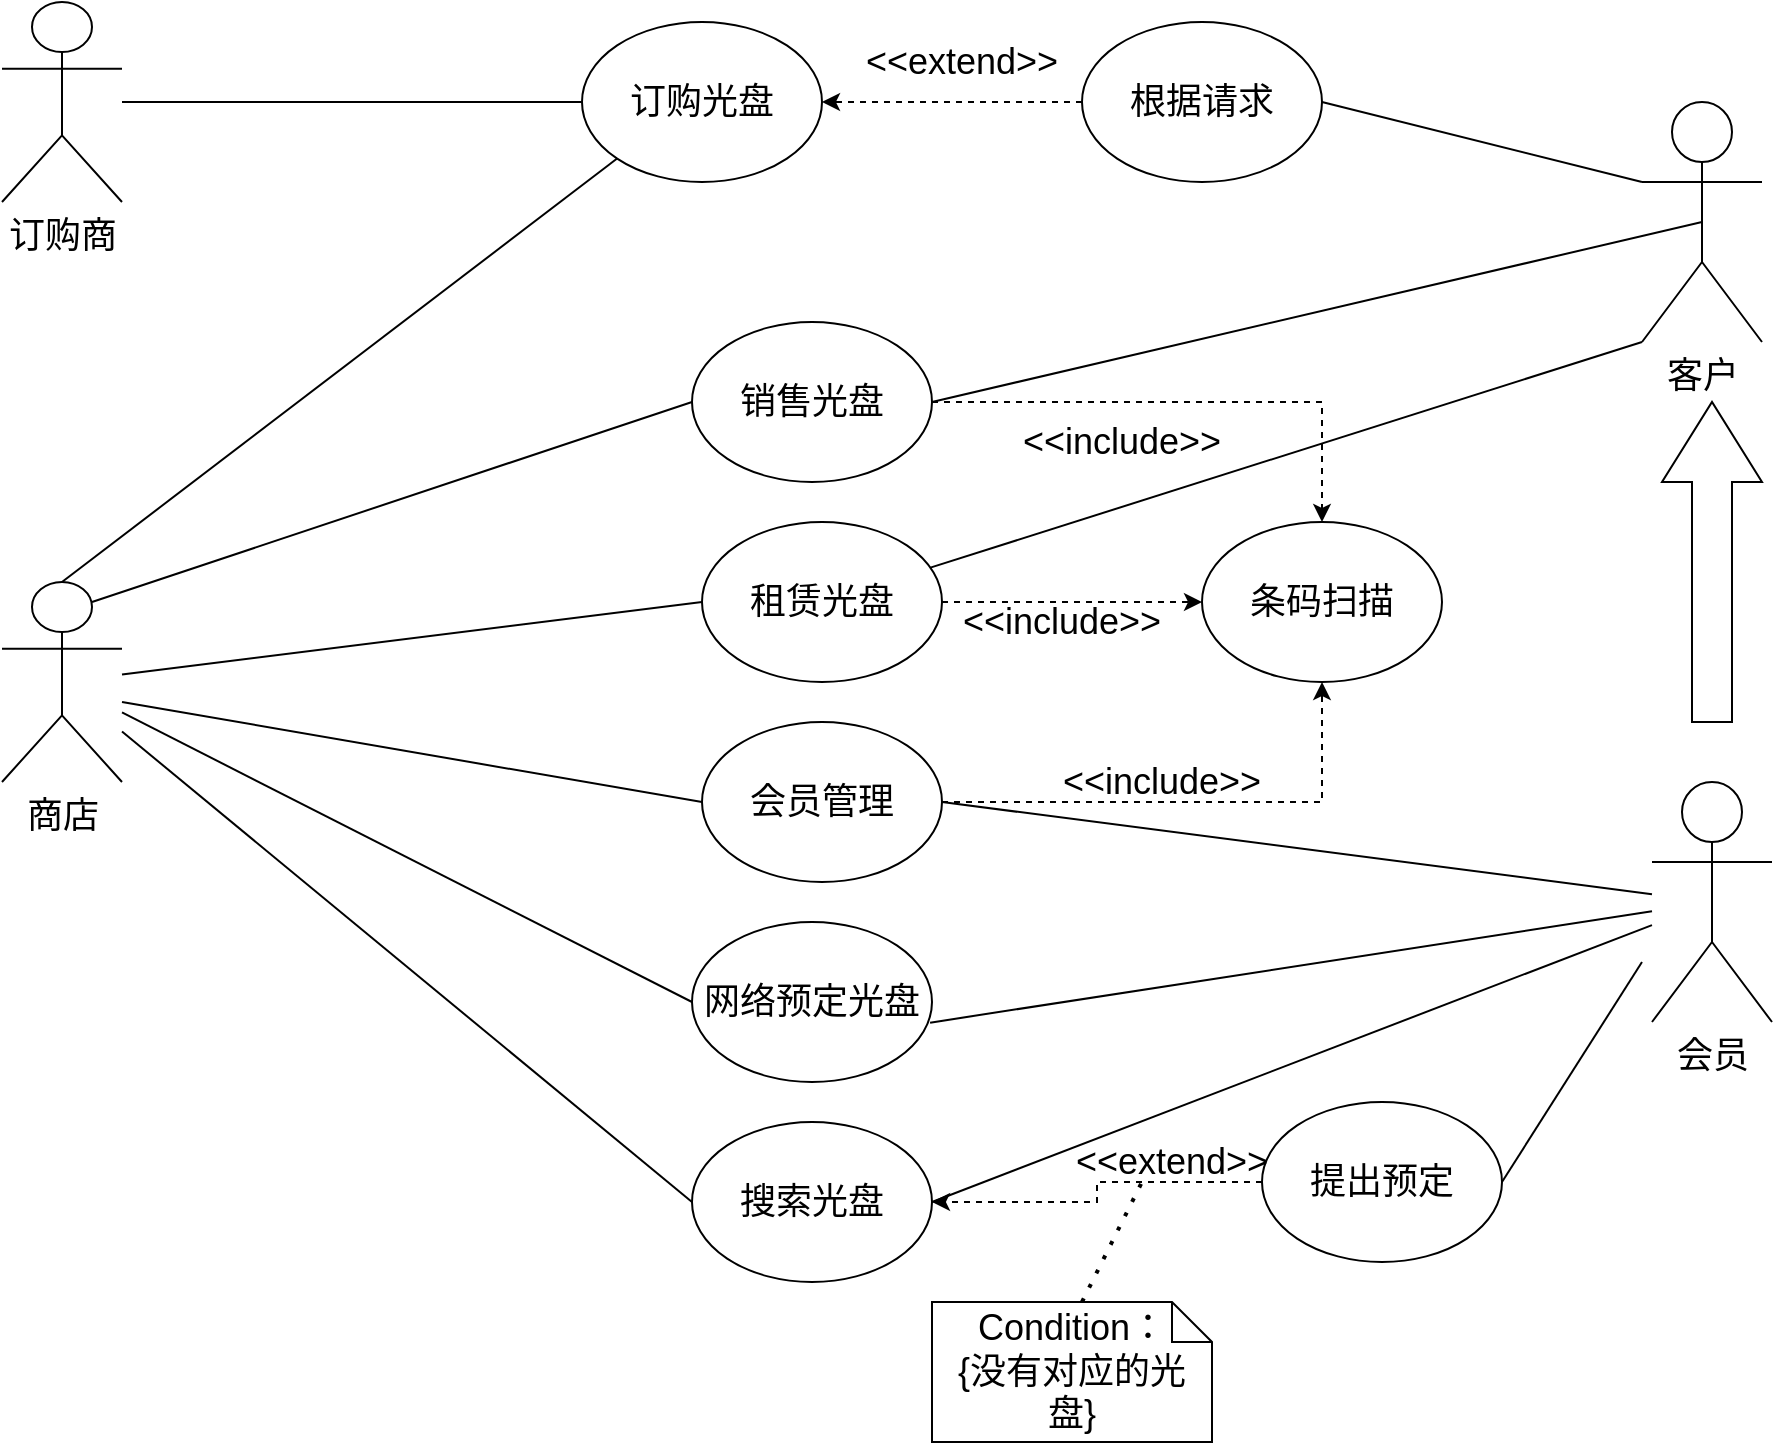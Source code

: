 <mxfile version="13.8.0" type="github">
  <diagram id="c6erBWY19_j7oDsIYQfM" name="Page-1">
    <mxGraphModel dx="1730" dy="975" grid="1" gridSize="10" guides="1" tooltips="1" connect="1" arrows="1" fold="1" page="1" pageScale="1" pageWidth="1169" pageHeight="827" math="0" shadow="0">
      <root>
        <mxCell id="0" />
        <mxCell id="1" parent="0" />
        <mxCell id="PijAwY5Fn_rKkuU7mWet-1" value="&lt;font style=&quot;font-size: 18px&quot;&gt;订购商&lt;/font&gt;" style="shape=umlActor;verticalLabelPosition=bottom;verticalAlign=top;html=1;outlineConnect=0;" vertex="1" parent="1">
          <mxGeometry x="120" y="80" width="60" height="100" as="geometry" />
        </mxCell>
        <mxCell id="PijAwY5Fn_rKkuU7mWet-4" value="&lt;font style=&quot;font-size: 18px&quot;&gt;商店&lt;/font&gt;" style="shape=umlActor;verticalLabelPosition=bottom;verticalAlign=top;html=1;outlineConnect=0;" vertex="1" parent="1">
          <mxGeometry x="120" y="370" width="60" height="100" as="geometry" />
        </mxCell>
        <mxCell id="PijAwY5Fn_rKkuU7mWet-5" value="&lt;font style=&quot;font-size: 18px&quot;&gt;客户&lt;/font&gt;" style="shape=umlActor;verticalLabelPosition=bottom;verticalAlign=top;html=1;outlineConnect=0;" vertex="1" parent="1">
          <mxGeometry x="940" y="130" width="60" height="120" as="geometry" />
        </mxCell>
        <mxCell id="PijAwY5Fn_rKkuU7mWet-6" value="&lt;font style=&quot;font-size: 18px&quot;&gt;会员&lt;/font&gt;" style="shape=umlActor;verticalLabelPosition=bottom;verticalAlign=top;html=1;outlineConnect=0;" vertex="1" parent="1">
          <mxGeometry x="945" y="470" width="60" height="120" as="geometry" />
        </mxCell>
        <mxCell id="PijAwY5Fn_rKkuU7mWet-21" value="" style="html=1;shadow=0;dashed=0;align=center;verticalAlign=middle;shape=mxgraph.arrows2.arrow;dy=0.6;dx=40;direction=north;notch=0;" vertex="1" parent="1">
          <mxGeometry x="950" y="280" width="50" height="160" as="geometry" />
        </mxCell>
        <mxCell id="PijAwY5Fn_rKkuU7mWet-22" value="&lt;font style=&quot;font-size: 18px;&quot;&gt;订购光盘&lt;/font&gt;" style="ellipse;whiteSpace=wrap;html=1;fontSize=18;" vertex="1" parent="1">
          <mxGeometry x="410" y="90" width="120" height="80" as="geometry" />
        </mxCell>
        <mxCell id="PijAwY5Fn_rKkuU7mWet-36" style="edgeStyle=orthogonalEdgeStyle;rounded=0;orthogonalLoop=1;jettySize=auto;html=1;entryX=1;entryY=0.5;entryDx=0;entryDy=0;fontSize=18;dashed=1;" edge="1" parent="1" source="PijAwY5Fn_rKkuU7mWet-23" target="PijAwY5Fn_rKkuU7mWet-22">
          <mxGeometry relative="1" as="geometry" />
        </mxCell>
        <mxCell id="PijAwY5Fn_rKkuU7mWet-23" value="根据请求" style="ellipse;whiteSpace=wrap;html=1;fontSize=18;" vertex="1" parent="1">
          <mxGeometry x="660" y="90" width="120" height="80" as="geometry" />
        </mxCell>
        <mxCell id="PijAwY5Fn_rKkuU7mWet-66" style="edgeStyle=orthogonalEdgeStyle;rounded=0;orthogonalLoop=1;jettySize=auto;html=1;fontSize=18;dashed=1;" edge="1" parent="1" source="PijAwY5Fn_rKkuU7mWet-24" target="PijAwY5Fn_rKkuU7mWet-61">
          <mxGeometry relative="1" as="geometry" />
        </mxCell>
        <mxCell id="PijAwY5Fn_rKkuU7mWet-24" value="销售光盘" style="ellipse;whiteSpace=wrap;html=1;fontSize=18;" vertex="1" parent="1">
          <mxGeometry x="465" y="240" width="120" height="80" as="geometry" />
        </mxCell>
        <mxCell id="PijAwY5Fn_rKkuU7mWet-67" style="edgeStyle=orthogonalEdgeStyle;rounded=0;orthogonalLoop=1;jettySize=auto;html=1;fontSize=18;dashed=1;" edge="1" parent="1" source="PijAwY5Fn_rKkuU7mWet-25" target="PijAwY5Fn_rKkuU7mWet-61">
          <mxGeometry relative="1" as="geometry" />
        </mxCell>
        <mxCell id="PijAwY5Fn_rKkuU7mWet-25" value="租赁光盘" style="ellipse;whiteSpace=wrap;html=1;fontSize=18;" vertex="1" parent="1">
          <mxGeometry x="470" y="340" width="120" height="80" as="geometry" />
        </mxCell>
        <mxCell id="PijAwY5Fn_rKkuU7mWet-26" value="网络预定光盘" style="ellipse;whiteSpace=wrap;html=1;fontSize=18;" vertex="1" parent="1">
          <mxGeometry x="465" y="540" width="120" height="80" as="geometry" />
        </mxCell>
        <mxCell id="PijAwY5Fn_rKkuU7mWet-27" value="搜索光盘" style="ellipse;whiteSpace=wrap;html=1;fontSize=18;" vertex="1" parent="1">
          <mxGeometry x="465" y="640" width="120" height="80" as="geometry" />
        </mxCell>
        <mxCell id="PijAwY5Fn_rKkuU7mWet-57" style="edgeStyle=orthogonalEdgeStyle;rounded=0;orthogonalLoop=1;jettySize=auto;html=1;fontSize=18;dashed=1;" edge="1" parent="1" source="PijAwY5Fn_rKkuU7mWet-28" target="PijAwY5Fn_rKkuU7mWet-27">
          <mxGeometry relative="1" as="geometry" />
        </mxCell>
        <mxCell id="PijAwY5Fn_rKkuU7mWet-28" value="提出预定" style="ellipse;whiteSpace=wrap;html=1;fontSize=18;" vertex="1" parent="1">
          <mxGeometry x="750" y="630" width="120" height="80" as="geometry" />
        </mxCell>
        <mxCell id="PijAwY5Fn_rKkuU7mWet-30" value="Condition：&lt;br style=&quot;font-size: 18px;&quot;&gt;{没有对应的光盘}" style="shape=note;size=20;whiteSpace=wrap;html=1;fontSize=18;" vertex="1" parent="1">
          <mxGeometry x="585" y="730" width="140" height="70" as="geometry" />
        </mxCell>
        <mxCell id="PijAwY5Fn_rKkuU7mWet-38" value="&lt;font style=&quot;font-size: 18px&quot;&gt;&amp;lt;&amp;lt;extend&amp;gt;&amp;gt;&lt;/font&gt;" style="text;html=1;strokeColor=none;fillColor=none;align=center;verticalAlign=middle;whiteSpace=wrap;rounded=0;fontSize=18;" vertex="1" parent="1">
          <mxGeometry x="580" y="100" width="40" height="20" as="geometry" />
        </mxCell>
        <mxCell id="PijAwY5Fn_rKkuU7mWet-42" value="" style="endArrow=none;html=1;fontSize=18;entryX=0;entryY=1;entryDx=0;entryDy=0;entryPerimeter=0;" edge="1" parent="1" source="PijAwY5Fn_rKkuU7mWet-25" target="PijAwY5Fn_rKkuU7mWet-5">
          <mxGeometry width="50" height="50" relative="1" as="geometry">
            <mxPoint x="680" y="380" as="sourcePoint" />
            <mxPoint x="730" y="330" as="targetPoint" />
          </mxGeometry>
        </mxCell>
        <mxCell id="PijAwY5Fn_rKkuU7mWet-43" value="" style="endArrow=none;html=1;fontSize=18;exitX=1;exitY=0.5;exitDx=0;exitDy=0;entryX=0.5;entryY=0.5;entryDx=0;entryDy=0;entryPerimeter=0;" edge="1" parent="1" source="PijAwY5Fn_rKkuU7mWet-24" target="PijAwY5Fn_rKkuU7mWet-5">
          <mxGeometry width="50" height="50" relative="1" as="geometry">
            <mxPoint x="620" y="300" as="sourcePoint" />
            <mxPoint x="670" y="250" as="targetPoint" />
          </mxGeometry>
        </mxCell>
        <mxCell id="PijAwY5Fn_rKkuU7mWet-44" value="" style="endArrow=none;html=1;fontSize=18;exitX=1;exitY=0.5;exitDx=0;exitDy=0;entryX=0;entryY=0.333;entryDx=0;entryDy=0;entryPerimeter=0;" edge="1" parent="1" source="PijAwY5Fn_rKkuU7mWet-23" target="PijAwY5Fn_rKkuU7mWet-5">
          <mxGeometry width="50" height="50" relative="1" as="geometry">
            <mxPoint x="850" y="150" as="sourcePoint" />
            <mxPoint x="900" y="100" as="targetPoint" />
          </mxGeometry>
        </mxCell>
        <mxCell id="PijAwY5Fn_rKkuU7mWet-45" value="" style="endArrow=none;html=1;fontSize=18;entryX=0;entryY=0.5;entryDx=0;entryDy=0;" edge="1" parent="1" source="PijAwY5Fn_rKkuU7mWet-4" target="PijAwY5Fn_rKkuU7mWet-25">
          <mxGeometry width="50" height="50" relative="1" as="geometry">
            <mxPoint x="310" y="450" as="sourcePoint" />
            <mxPoint x="360" y="400" as="targetPoint" />
          </mxGeometry>
        </mxCell>
        <mxCell id="PijAwY5Fn_rKkuU7mWet-46" value="" style="endArrow=none;html=1;fontSize=18;exitX=0.75;exitY=0.1;exitDx=0;exitDy=0;exitPerimeter=0;entryX=0;entryY=0.5;entryDx=0;entryDy=0;" edge="1" parent="1" source="PijAwY5Fn_rKkuU7mWet-4" target="PijAwY5Fn_rKkuU7mWet-24">
          <mxGeometry width="50" height="50" relative="1" as="geometry">
            <mxPoint x="360" y="360" as="sourcePoint" />
            <mxPoint x="410" y="310" as="targetPoint" />
          </mxGeometry>
        </mxCell>
        <mxCell id="PijAwY5Fn_rKkuU7mWet-47" value="" style="endArrow=none;html=1;fontSize=18;exitX=0.5;exitY=0;exitDx=0;exitDy=0;exitPerimeter=0;entryX=0;entryY=1;entryDx=0;entryDy=0;" edge="1" parent="1" source="PijAwY5Fn_rKkuU7mWet-4" target="PijAwY5Fn_rKkuU7mWet-22">
          <mxGeometry width="50" height="50" relative="1" as="geometry">
            <mxPoint x="200" y="280" as="sourcePoint" />
            <mxPoint x="250" y="230" as="targetPoint" />
          </mxGeometry>
        </mxCell>
        <mxCell id="PijAwY5Fn_rKkuU7mWet-48" value="" style="endArrow=none;html=1;fontSize=18;entryX=0;entryY=0.5;entryDx=0;entryDy=0;" edge="1" parent="1" source="PijAwY5Fn_rKkuU7mWet-1" target="PijAwY5Fn_rKkuU7mWet-22">
          <mxGeometry width="50" height="50" relative="1" as="geometry">
            <mxPoint x="270" y="140" as="sourcePoint" />
            <mxPoint x="320" y="90" as="targetPoint" />
          </mxGeometry>
        </mxCell>
        <mxCell id="PijAwY5Fn_rKkuU7mWet-49" value="" style="endArrow=none;html=1;fontSize=18;entryX=0;entryY=0.5;entryDx=0;entryDy=0;" edge="1" parent="1" source="PijAwY5Fn_rKkuU7mWet-4" target="PijAwY5Fn_rKkuU7mWet-26">
          <mxGeometry width="50" height="50" relative="1" as="geometry">
            <mxPoint x="340" y="560" as="sourcePoint" />
            <mxPoint x="390" y="510" as="targetPoint" />
          </mxGeometry>
        </mxCell>
        <mxCell id="PijAwY5Fn_rKkuU7mWet-51" value="" style="endArrow=none;html=1;fontSize=18;entryX=0;entryY=0.5;entryDx=0;entryDy=0;" edge="1" parent="1" source="PijAwY5Fn_rKkuU7mWet-4" target="PijAwY5Fn_rKkuU7mWet-27">
          <mxGeometry width="50" height="50" relative="1" as="geometry">
            <mxPoint x="320" y="670" as="sourcePoint" />
            <mxPoint x="370" y="620" as="targetPoint" />
          </mxGeometry>
        </mxCell>
        <mxCell id="PijAwY5Fn_rKkuU7mWet-52" value="" style="endArrow=none;html=1;fontSize=18;exitX=1;exitY=0.5;exitDx=0;exitDy=0;" edge="1" parent="1" source="PijAwY5Fn_rKkuU7mWet-27" target="PijAwY5Fn_rKkuU7mWet-6">
          <mxGeometry width="50" height="50" relative="1" as="geometry">
            <mxPoint x="710" y="650" as="sourcePoint" />
            <mxPoint x="760" y="600" as="targetPoint" />
          </mxGeometry>
        </mxCell>
        <mxCell id="PijAwY5Fn_rKkuU7mWet-53" value="" style="endArrow=none;html=1;fontSize=18;exitX=0.992;exitY=0.629;exitDx=0;exitDy=0;exitPerimeter=0;" edge="1" parent="1" source="PijAwY5Fn_rKkuU7mWet-26" target="PijAwY5Fn_rKkuU7mWet-6">
          <mxGeometry width="50" height="50" relative="1" as="geometry">
            <mxPoint x="780" y="530" as="sourcePoint" />
            <mxPoint x="830" y="480" as="targetPoint" />
          </mxGeometry>
        </mxCell>
        <mxCell id="PijAwY5Fn_rKkuU7mWet-55" value="" style="endArrow=none;html=1;fontSize=18;exitX=1;exitY=0.5;exitDx=0;exitDy=0;" edge="1" parent="1" source="PijAwY5Fn_rKkuU7mWet-28">
          <mxGeometry width="50" height="50" relative="1" as="geometry">
            <mxPoint x="930" y="690" as="sourcePoint" />
            <mxPoint x="940" y="560" as="targetPoint" />
          </mxGeometry>
        </mxCell>
        <mxCell id="PijAwY5Fn_rKkuU7mWet-58" value="" style="endArrow=none;dashed=1;html=1;dashPattern=1 3;strokeWidth=2;fontSize=18;" edge="1" parent="1">
          <mxGeometry width="50" height="50" relative="1" as="geometry">
            <mxPoint x="660" y="730" as="sourcePoint" />
            <mxPoint x="690" y="670" as="targetPoint" />
          </mxGeometry>
        </mxCell>
        <mxCell id="PijAwY5Fn_rKkuU7mWet-59" value="&amp;lt;&amp;lt;extend&amp;gt;&amp;gt;" style="text;html=1;strokeColor=none;fillColor=none;align=center;verticalAlign=middle;whiteSpace=wrap;rounded=0;fontSize=18;" vertex="1" parent="1">
          <mxGeometry x="685" y="650" width="40" height="20" as="geometry" />
        </mxCell>
        <mxCell id="PijAwY5Fn_rKkuU7mWet-61" value="条码扫描" style="ellipse;whiteSpace=wrap;html=1;fontSize=18;" vertex="1" parent="1">
          <mxGeometry x="720" y="340" width="120" height="80" as="geometry" />
        </mxCell>
        <mxCell id="PijAwY5Fn_rKkuU7mWet-68" style="edgeStyle=orthogonalEdgeStyle;rounded=0;orthogonalLoop=1;jettySize=auto;html=1;fontSize=18;dashed=1;" edge="1" parent="1" source="PijAwY5Fn_rKkuU7mWet-62" target="PijAwY5Fn_rKkuU7mWet-61">
          <mxGeometry relative="1" as="geometry" />
        </mxCell>
        <mxCell id="PijAwY5Fn_rKkuU7mWet-62" value="会员管理" style="ellipse;whiteSpace=wrap;html=1;fontSize=18;" vertex="1" parent="1">
          <mxGeometry x="470" y="440" width="120" height="80" as="geometry" />
        </mxCell>
        <mxCell id="PijAwY5Fn_rKkuU7mWet-64" value="" style="endArrow=none;html=1;fontSize=18;exitX=1;exitY=0.5;exitDx=0;exitDy=0;" edge="1" parent="1" source="PijAwY5Fn_rKkuU7mWet-62" target="PijAwY5Fn_rKkuU7mWet-6">
          <mxGeometry width="50" height="50" relative="1" as="geometry">
            <mxPoint x="730" y="520" as="sourcePoint" />
            <mxPoint x="780" y="470" as="targetPoint" />
          </mxGeometry>
        </mxCell>
        <mxCell id="PijAwY5Fn_rKkuU7mWet-65" value="" style="endArrow=none;html=1;fontSize=18;entryX=0;entryY=0.5;entryDx=0;entryDy=0;" edge="1" parent="1" target="PijAwY5Fn_rKkuU7mWet-62">
          <mxGeometry width="50" height="50" relative="1" as="geometry">
            <mxPoint x="180" y="430" as="sourcePoint" />
            <mxPoint x="420" y="450" as="targetPoint" />
          </mxGeometry>
        </mxCell>
        <mxCell id="PijAwY5Fn_rKkuU7mWet-70" value="&amp;lt;&amp;lt;include&amp;gt;&amp;gt;" style="text;html=1;strokeColor=none;fillColor=none;align=center;verticalAlign=middle;whiteSpace=wrap;rounded=0;fontSize=18;" vertex="1" parent="1">
          <mxGeometry x="660" y="290" width="40" height="20" as="geometry" />
        </mxCell>
        <mxCell id="PijAwY5Fn_rKkuU7mWet-71" value="&amp;lt;&amp;lt;include&amp;gt;&amp;gt;" style="text;html=1;strokeColor=none;fillColor=none;align=center;verticalAlign=middle;whiteSpace=wrap;rounded=0;fontSize=18;" vertex="1" parent="1">
          <mxGeometry x="630" y="380" width="40" height="20" as="geometry" />
        </mxCell>
        <mxCell id="PijAwY5Fn_rKkuU7mWet-72" value="&amp;lt;&amp;lt;include&amp;gt;&amp;gt;" style="text;html=1;strokeColor=none;fillColor=none;align=center;verticalAlign=middle;whiteSpace=wrap;rounded=0;fontSize=18;" vertex="1" parent="1">
          <mxGeometry x="680" y="460" width="40" height="20" as="geometry" />
        </mxCell>
      </root>
    </mxGraphModel>
  </diagram>
</mxfile>
